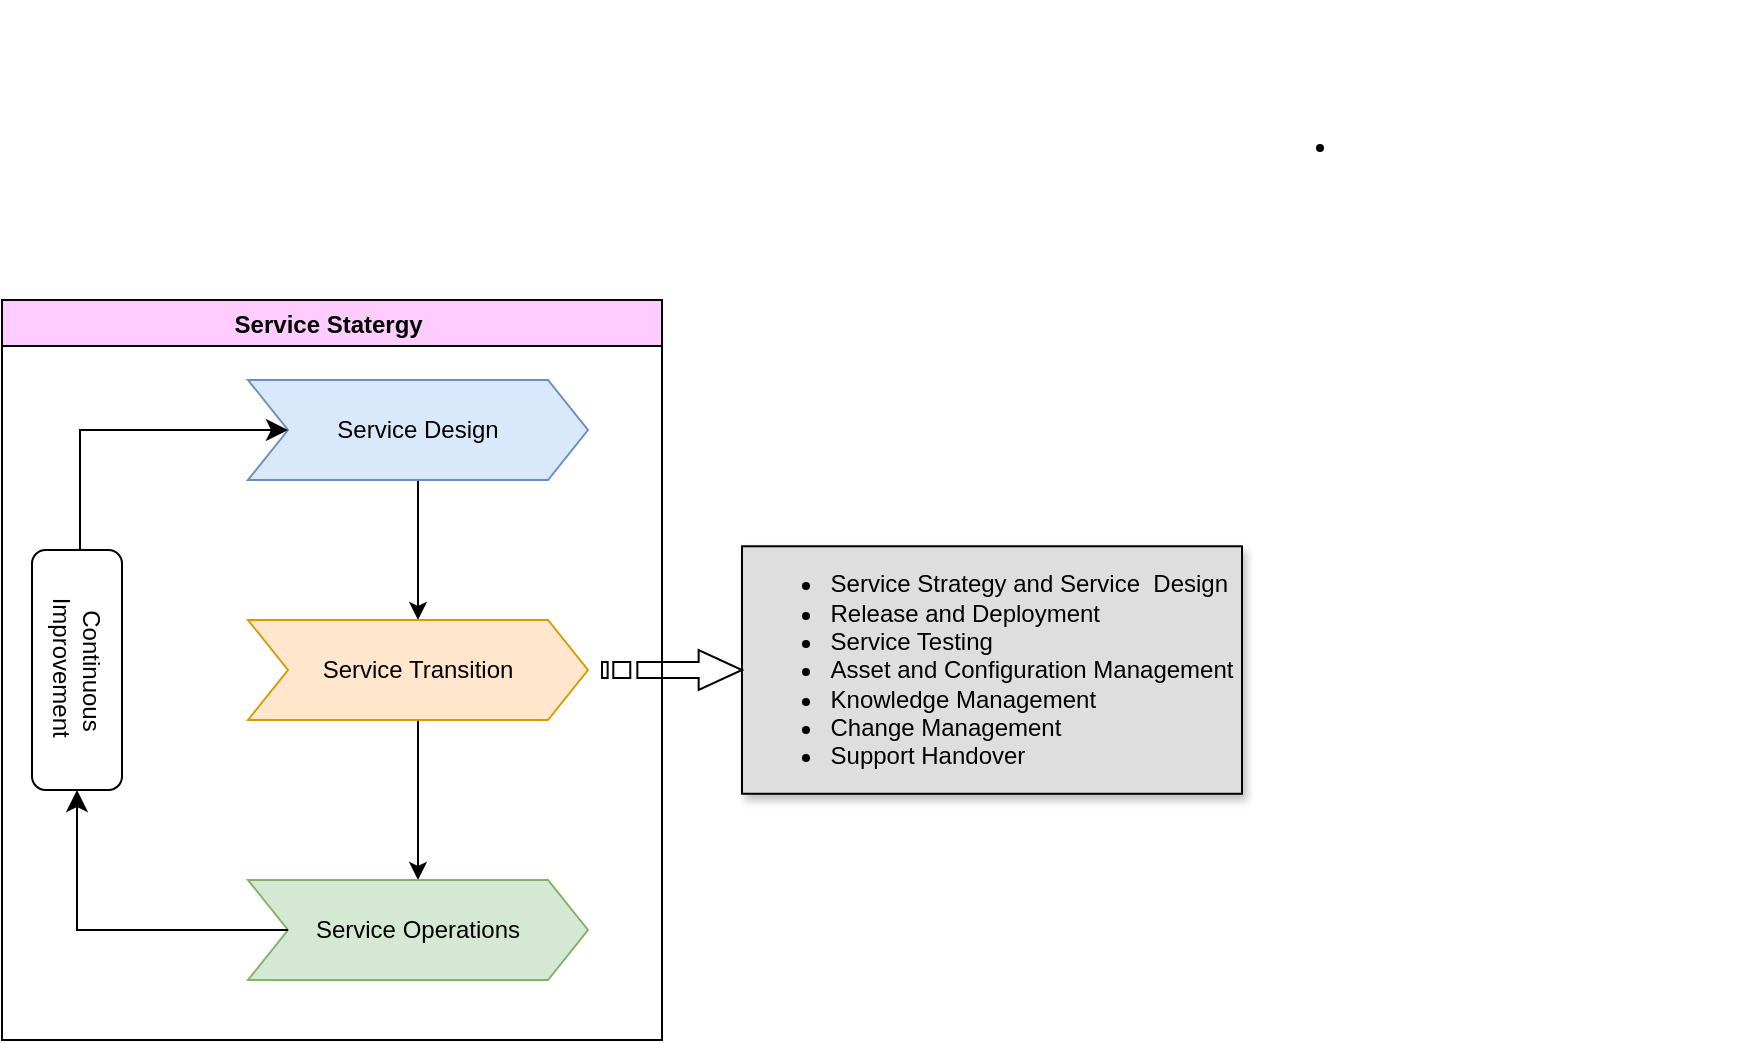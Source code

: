 <mxfile version="21.6.7" type="github">
  <diagram name="Page-1" id="2FcFRfJJw-KxKcMNalWO">
    <mxGraphModel dx="1861" dy="1625" grid="1" gridSize="10" guides="1" tooltips="1" connect="1" arrows="1" fold="1" page="1" pageScale="1" pageWidth="827" pageHeight="1169" math="0" shadow="0">
      <root>
        <mxCell id="0" />
        <mxCell id="1" parent="0" />
        <mxCell id="wHPAMTm_sNhazSg7mFRJ-45" value="&lt;ul&gt;&lt;li&gt;&lt;p style=&quot;language:en-AU;margin-top:0pt;margin-bottom:0pt;margin-left:0in;&lt;br/&gt;text-align:center;direction:ltr;unicode-bidi:embed;mso-line-break-override:&lt;br/&gt;none;word-break:normal;punctuation-wrap:hanging&quot;&gt;&lt;br&gt;&lt;/p&gt;&lt;/li&gt;&lt;/ul&gt;" style="text;strokeColor=none;fillColor=none;html=1;whiteSpace=wrap;verticalAlign=middle;overflow=hidden;" vertex="1" parent="1">
          <mxGeometry x="-90" y="-800" width="250" height="145" as="geometry" />
        </mxCell>
        <mxCell id="wHPAMTm_sNhazSg7mFRJ-36" value="" style="edgeStyle=orthogonalEdgeStyle;rounded=0;orthogonalLoop=1;jettySize=auto;html=1;" edge="1" parent="1" source="wHPAMTm_sNhazSg7mFRJ-33" target="wHPAMTm_sNhazSg7mFRJ-34">
          <mxGeometry relative="1" as="geometry" />
        </mxCell>
        <mxCell id="wHPAMTm_sNhazSg7mFRJ-33" value="Service Design" style="shape=step;perimeter=stepPerimeter;whiteSpace=wrap;html=1;fixedSize=1;fillColor=#dae8fc;strokeColor=#6c8ebf;rotation=0;" vertex="1" parent="1">
          <mxGeometry x="-596" y="-610" width="170" height="50" as="geometry" />
        </mxCell>
        <mxCell id="wHPAMTm_sNhazSg7mFRJ-37" value="" style="edgeStyle=orthogonalEdgeStyle;rounded=0;orthogonalLoop=1;jettySize=auto;html=1;" edge="1" parent="1" source="wHPAMTm_sNhazSg7mFRJ-34" target="wHPAMTm_sNhazSg7mFRJ-35">
          <mxGeometry relative="1" as="geometry" />
        </mxCell>
        <mxCell id="wHPAMTm_sNhazSg7mFRJ-34" value="Service Transition" style="shape=step;perimeter=stepPerimeter;whiteSpace=wrap;html=1;fixedSize=1;fillColor=#ffe6cc;strokeColor=#d79b00;rotation=0;" vertex="1" parent="1">
          <mxGeometry x="-596" y="-490" width="170" height="50" as="geometry" />
        </mxCell>
        <mxCell id="wHPAMTm_sNhazSg7mFRJ-35" value="Service Operations" style="shape=step;perimeter=stepPerimeter;whiteSpace=wrap;html=1;fixedSize=1;fillColor=#d5e8d4;strokeColor=#82b366;rotation=0;" vertex="1" parent="1">
          <mxGeometry x="-596" y="-360" width="170" height="50" as="geometry" />
        </mxCell>
        <mxCell id="wHPAMTm_sNhazSg7mFRJ-41" value="" style="edgeStyle=orthogonalEdgeStyle;elbow=horizontal;endArrow=classic;html=1;rounded=0;endSize=8;startSize=8;entryX=0;entryY=0.5;entryDx=0;entryDy=0;movable=1;resizable=1;rotatable=1;deletable=1;editable=1;locked=0;connectable=1;exitX=0;exitY=0.5;exitDx=0;exitDy=0;" edge="1" parent="1" source="wHPAMTm_sNhazSg7mFRJ-49" target="wHPAMTm_sNhazSg7mFRJ-33">
          <mxGeometry width="50" height="50" relative="1" as="geometry">
            <mxPoint x="-730" y="-560" as="sourcePoint" />
            <mxPoint x="-567" y="-435" as="targetPoint" />
            <Array as="points">
              <mxPoint x="-680" y="-525" />
              <mxPoint x="-680" y="-585" />
            </Array>
          </mxGeometry>
        </mxCell>
        <mxCell id="wHPAMTm_sNhazSg7mFRJ-48" value="&lt;ul style=&quot;border-color: var(--border-color); text-align: left;&quot;&gt;&lt;li style=&quot;border-color: var(--border-color);&quot;&gt;&lt;p style=&quot;border-color: var(--border-color); margin-top: 0pt; margin-bottom: 0pt; margin-left: 0in; direction: ltr; unicode-bidi: embed; word-break: normal;&quot;&gt;Service Strategy and Service&amp;nbsp; Design&lt;/p&gt;&lt;/li&gt;&lt;li style=&quot;border-color: var(--border-color);&quot;&gt;Release and Deployment&amp;nbsp;&lt;/li&gt;&lt;li style=&quot;border-color: var(--border-color);&quot;&gt;Service Testing&lt;/li&gt;&lt;li style=&quot;border-color: var(--border-color);&quot;&gt;Asset and Configuration Management&lt;/li&gt;&lt;li style=&quot;border-color: var(--border-color);&quot;&gt;Knowledge Management&lt;/li&gt;&lt;li style=&quot;border-color: var(--border-color);&quot;&gt;Change Management&lt;/li&gt;&lt;li style=&quot;border-color: var(--border-color);&quot;&gt;Support Handover&amp;nbsp;&lt;/li&gt;&lt;/ul&gt;" style="rounded=0;whiteSpace=wrap;html=1;shadow=1;fillColor=#DEDEDE;" vertex="1" parent="1">
          <mxGeometry x="-349" y="-526.87" width="250" height="123.75" as="geometry" />
        </mxCell>
        <mxCell id="wHPAMTm_sNhazSg7mFRJ-47" value="" style="html=1;shadow=0;dashed=0;align=center;verticalAlign=middle;shape=mxgraph.arrows2.stripedArrow;dy=0.6;dx=21.67;notch=17.67;" vertex="1" parent="1">
          <mxGeometry x="-419" y="-475" width="70" height="20" as="geometry" />
        </mxCell>
        <mxCell id="wHPAMTm_sNhazSg7mFRJ-50" value="" style="edgeStyle=orthogonalEdgeStyle;elbow=horizontal;endArrow=classic;html=1;rounded=0;endSize=8;startSize=8;exitX=0;exitY=0.5;exitDx=0;exitDy=0;movable=1;resizable=1;rotatable=1;deletable=1;editable=1;locked=0;connectable=1;entryX=1;entryY=0.5;entryDx=0;entryDy=0;" edge="1" parent="1" source="wHPAMTm_sNhazSg7mFRJ-35" target="wHPAMTm_sNhazSg7mFRJ-49">
          <mxGeometry width="50" height="50" relative="1" as="geometry">
            <mxPoint x="-587" y="-335" as="sourcePoint" />
            <mxPoint x="-670" y="-400" as="targetPoint" />
            <Array as="points" />
          </mxGeometry>
        </mxCell>
        <mxCell id="wHPAMTm_sNhazSg7mFRJ-49" value="Continuous Improvement&amp;nbsp;" style="rounded=1;whiteSpace=wrap;html=1;rotation=90;" vertex="1" parent="1">
          <mxGeometry x="-741.5" y="-487.5" width="120" height="45" as="geometry" />
        </mxCell>
        <mxCell id="wHPAMTm_sNhazSg7mFRJ-53" value="Service Statergy " style="swimlane;fillColor=#FFCCFF;" vertex="1" parent="1">
          <mxGeometry x="-719" y="-650" width="330" height="370" as="geometry" />
        </mxCell>
      </root>
    </mxGraphModel>
  </diagram>
</mxfile>
